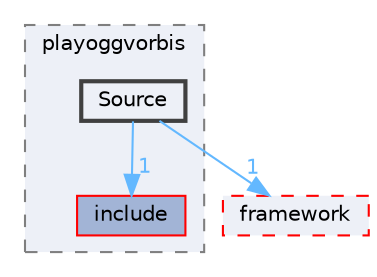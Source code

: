 digraph "techstorm/lib/OpenAL 1.1 SDK/samples/playoggvorbis/Source"
{
 // LATEX_PDF_SIZE
  bgcolor="transparent";
  edge [fontname=Helvetica,fontsize=10,labelfontname=Helvetica,labelfontsize=10];
  node [fontname=Helvetica,fontsize=10,shape=box,height=0.2,width=0.4];
  compound=true
  subgraph clusterdir_c2e5edceb0aabeb034cd8687caef9bcb {
    graph [ bgcolor="#edf0f7", pencolor="grey50", label="playoggvorbis", fontname=Helvetica,fontsize=10 style="filled,dashed", URL="dir_c2e5edceb0aabeb034cd8687caef9bcb.html",tooltip=""]
  dir_2fbbd0cd53bcb5f3d86ed8a7964a8454 [label="include", fillcolor="#a2b4d6", color="red", style="filled", URL="dir_2fbbd0cd53bcb5f3d86ed8a7964a8454.html",tooltip=""];
  dir_7ef147bcd30ceda7a12826c9e2a2e462 [label="Source", fillcolor="#edf0f7", color="grey25", style="filled,bold", URL="dir_7ef147bcd30ceda7a12826c9e2a2e462.html",tooltip=""];
  }
  dir_40209ef98ebf683660e5fb7987566489 [label="framework", fillcolor="#edf0f7", color="red", style="filled,dashed", URL="dir_40209ef98ebf683660e5fb7987566489.html",tooltip=""];
  dir_7ef147bcd30ceda7a12826c9e2a2e462->dir_2fbbd0cd53bcb5f3d86ed8a7964a8454 [headlabel="1", labeldistance=1.5 headhref="dir_000118_000060.html" href="dir_000118_000060.html" color="steelblue1" fontcolor="steelblue1"];
  dir_7ef147bcd30ceda7a12826c9e2a2e462->dir_40209ef98ebf683660e5fb7987566489 [headlabel="1", labeldistance=1.5 headhref="dir_000118_000052.html" href="dir_000118_000052.html" color="steelblue1" fontcolor="steelblue1"];
}
